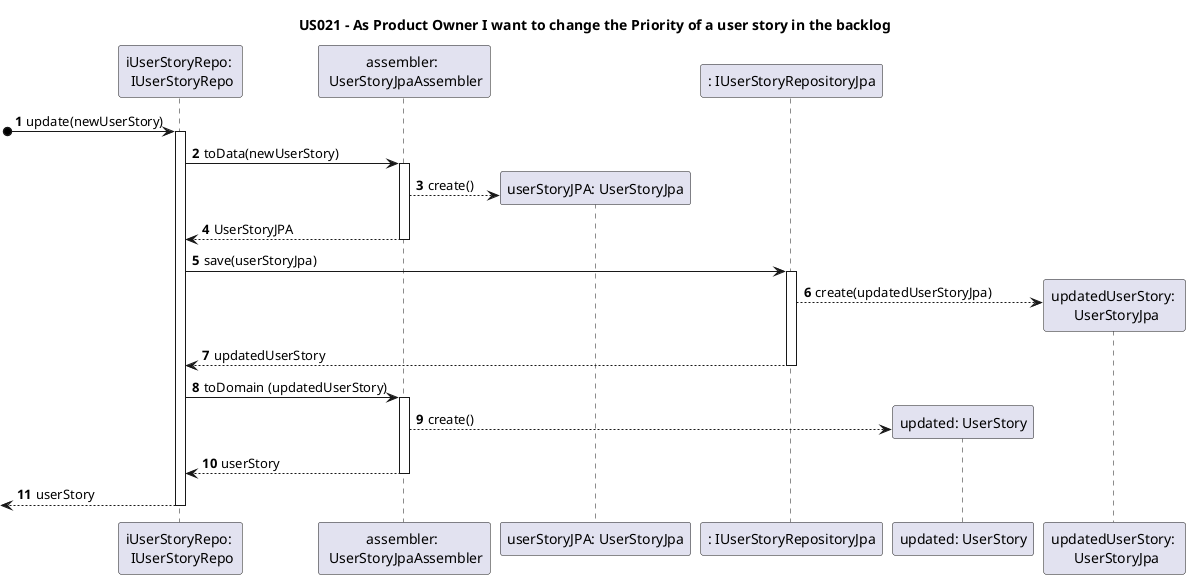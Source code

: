 @startuml
title "US021 - As Product Owner I want to change the Priority of a user story in the backlog"

autoactivate on
autonumber

participant "iUserStoryRepo: \n IUserStoryRepo" as Repo
participant "assembler: \n UserStoryJpaAssembler" as Assembler
participant "userStoryJPA: UserStoryJpa" as USJPA
participant ": IUserStoryRepositoryJpa" as Driver
participant "updated: UserStory" as US
participant "updatedUserStory: \n UserStoryJpa" as Data

[o->Repo: update(newUserStory)
Repo -> Assembler : toData(newUserStory)
Assembler --> USJPA **: create()
return UserStoryJPA
Repo -> Driver: save(userStoryJpa)
Driver --> Data**: create(updatedUserStoryJpa)
return updatedUserStory
Repo -> Assembler: toDomain (updatedUserStory)
Assembler --> US **: create()
return userStory
[<--Repo: userStory

@enduml